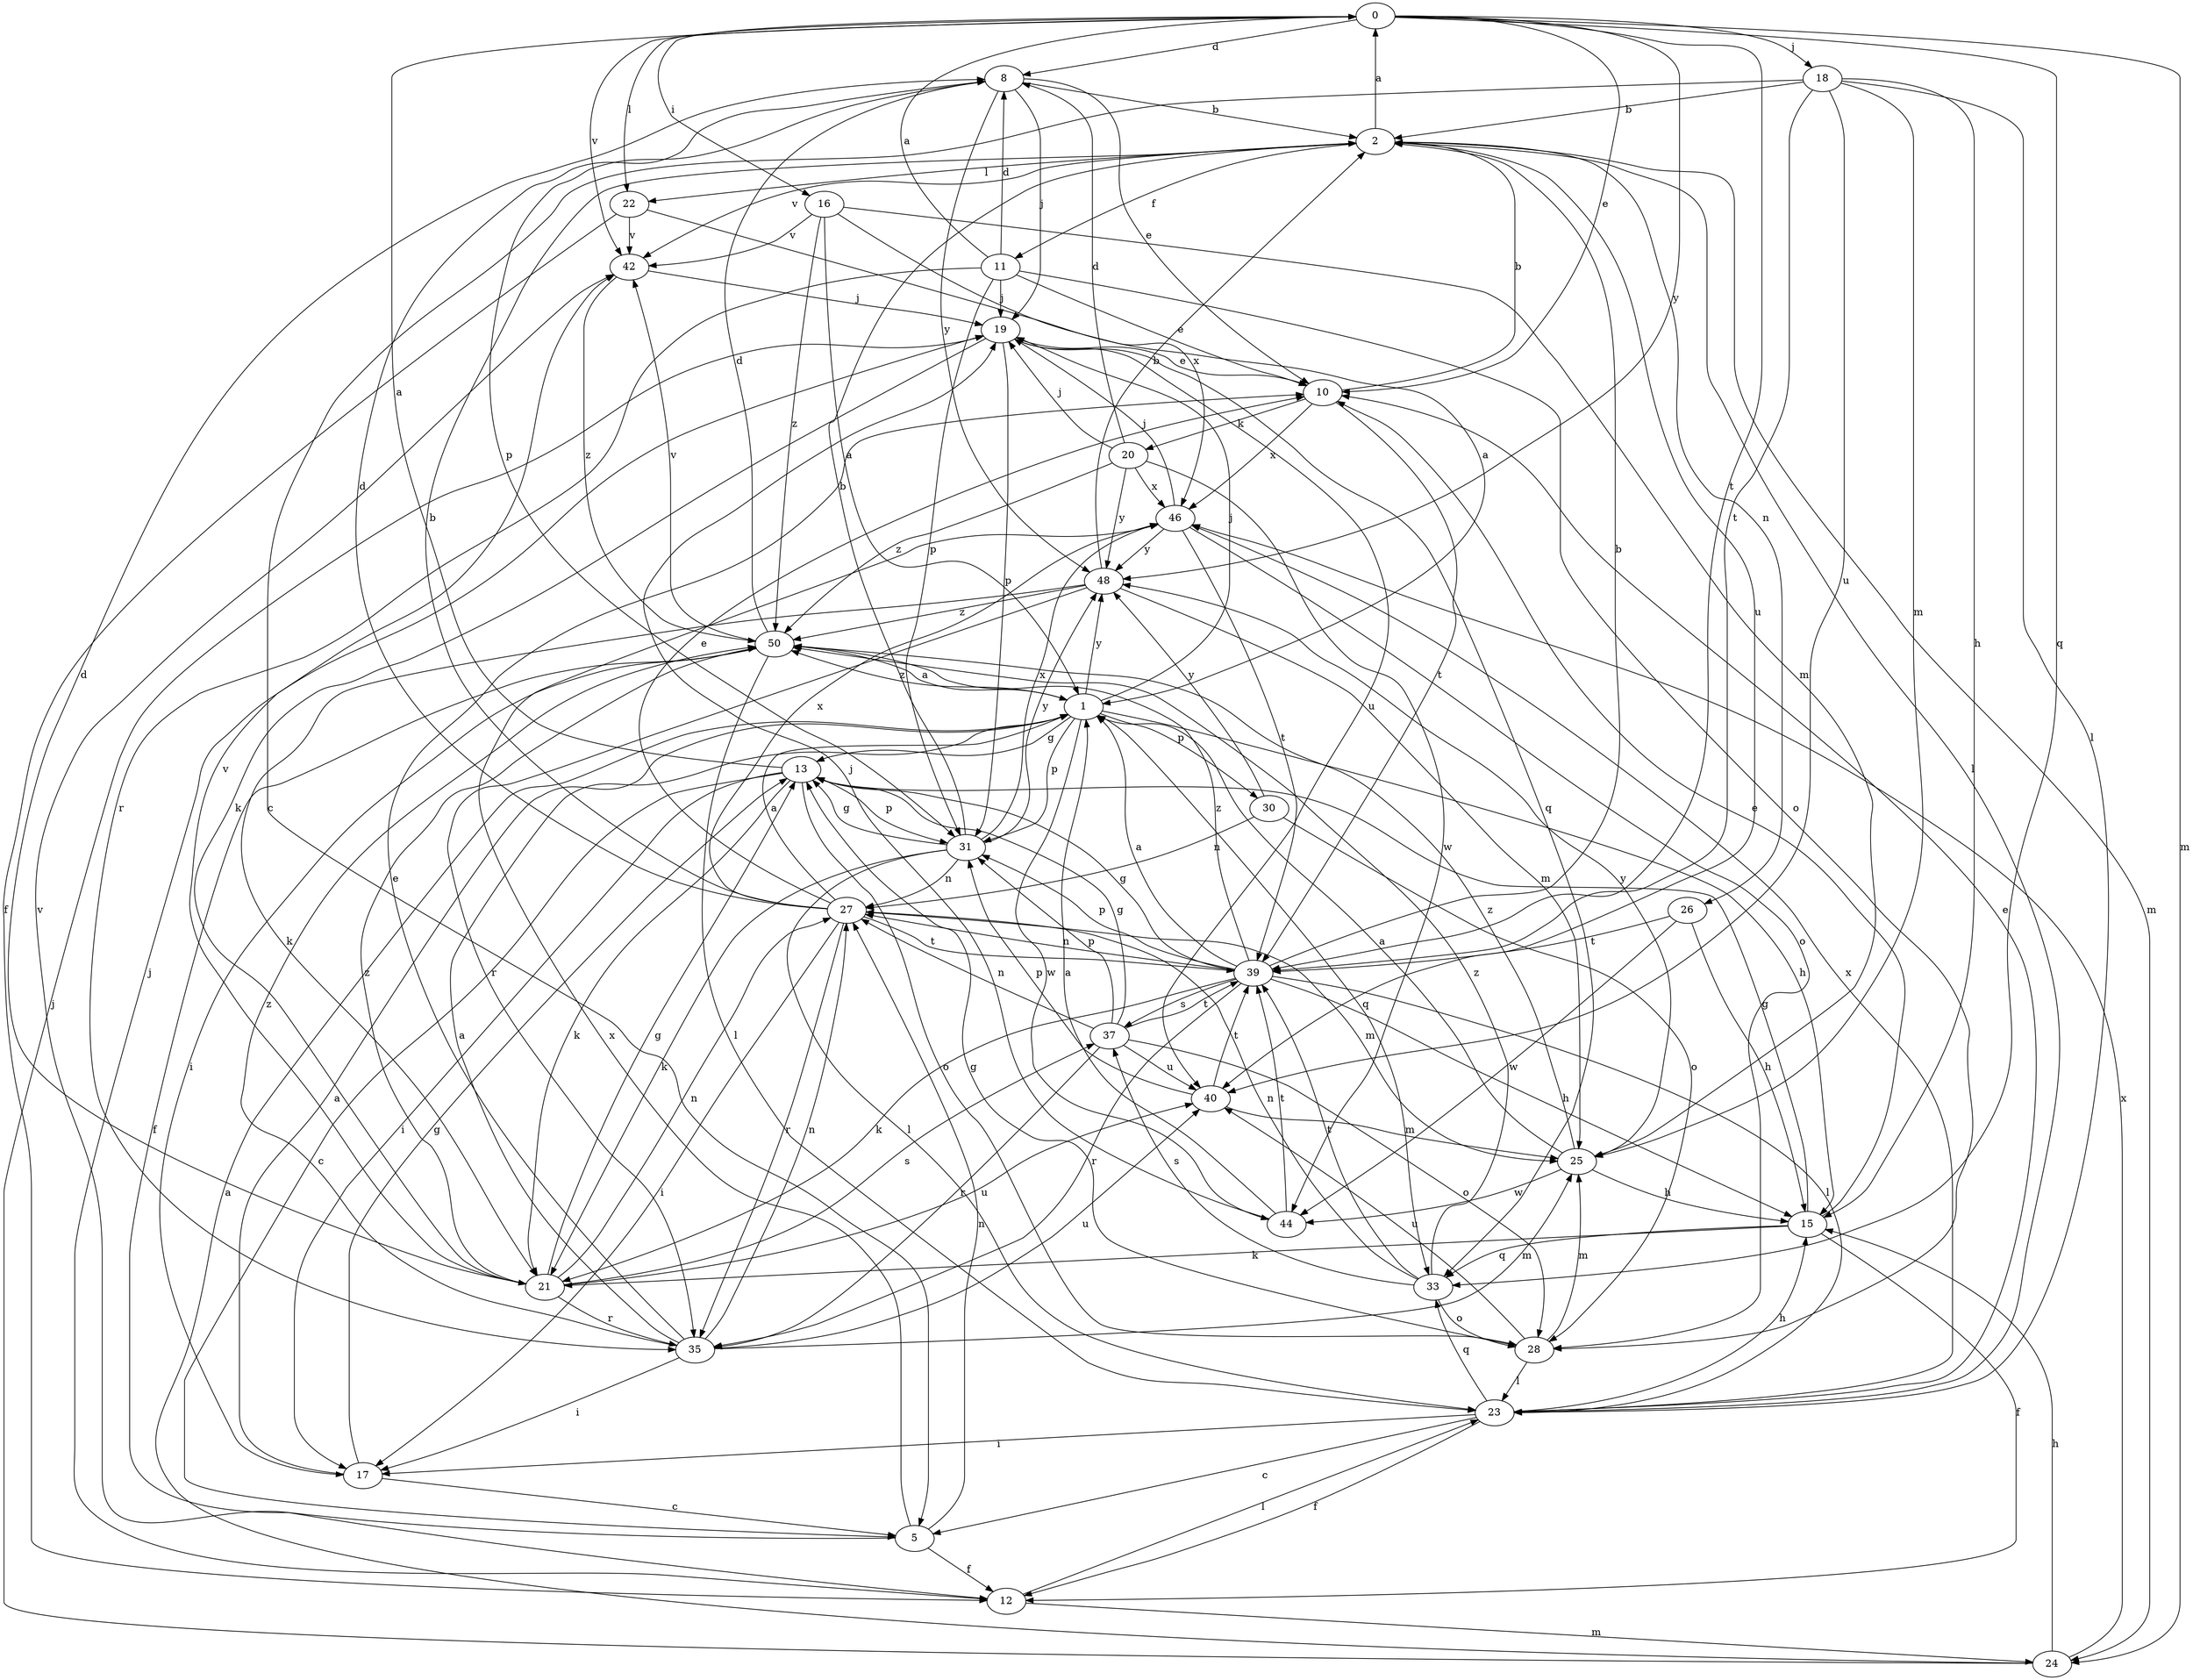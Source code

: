 strict digraph  {
0;
1;
2;
5;
8;
10;
11;
12;
13;
15;
16;
17;
18;
19;
20;
21;
22;
23;
24;
25;
26;
27;
28;
30;
31;
33;
35;
37;
39;
40;
42;
44;
46;
48;
50;
0 -> 8  [label=d];
0 -> 10  [label=e];
0 -> 16  [label=i];
0 -> 18  [label=j];
0 -> 22  [label=l];
0 -> 24  [label=m];
0 -> 33  [label=q];
0 -> 39  [label=t];
0 -> 42  [label=v];
0 -> 48  [label=y];
1 -> 13  [label=g];
1 -> 15  [label=h];
1 -> 19  [label=j];
1 -> 30  [label=p];
1 -> 31  [label=p];
1 -> 33  [label=q];
1 -> 44  [label=w];
1 -> 48  [label=y];
1 -> 50  [label=z];
2 -> 0  [label=a];
2 -> 11  [label=f];
2 -> 22  [label=l];
2 -> 23  [label=l];
2 -> 24  [label=m];
2 -> 26  [label=n];
2 -> 40  [label=u];
2 -> 42  [label=v];
5 -> 12  [label=f];
5 -> 27  [label=n];
5 -> 42  [label=v];
5 -> 46  [label=x];
8 -> 2  [label=b];
8 -> 10  [label=e];
8 -> 19  [label=j];
8 -> 31  [label=p];
8 -> 48  [label=y];
10 -> 2  [label=b];
10 -> 20  [label=k];
10 -> 39  [label=t];
10 -> 46  [label=x];
11 -> 0  [label=a];
11 -> 8  [label=d];
11 -> 10  [label=e];
11 -> 19  [label=j];
11 -> 28  [label=o];
11 -> 31  [label=p];
11 -> 35  [label=r];
12 -> 19  [label=j];
12 -> 23  [label=l];
12 -> 24  [label=m];
13 -> 0  [label=a];
13 -> 5  [label=c];
13 -> 17  [label=i];
13 -> 21  [label=k];
13 -> 28  [label=o];
13 -> 31  [label=p];
15 -> 10  [label=e];
15 -> 12  [label=f];
15 -> 13  [label=g];
15 -> 21  [label=k];
15 -> 33  [label=q];
16 -> 1  [label=a];
16 -> 25  [label=m];
16 -> 42  [label=v];
16 -> 46  [label=x];
16 -> 50  [label=z];
17 -> 1  [label=a];
17 -> 5  [label=c];
17 -> 13  [label=g];
18 -> 2  [label=b];
18 -> 5  [label=c];
18 -> 15  [label=h];
18 -> 23  [label=l];
18 -> 25  [label=m];
18 -> 39  [label=t];
18 -> 40  [label=u];
19 -> 10  [label=e];
19 -> 21  [label=k];
19 -> 31  [label=p];
19 -> 33  [label=q];
19 -> 40  [label=u];
20 -> 8  [label=d];
20 -> 19  [label=j];
20 -> 44  [label=w];
20 -> 46  [label=x];
20 -> 48  [label=y];
20 -> 50  [label=z];
21 -> 8  [label=d];
21 -> 13  [label=g];
21 -> 27  [label=n];
21 -> 35  [label=r];
21 -> 37  [label=s];
21 -> 40  [label=u];
21 -> 42  [label=v];
21 -> 50  [label=z];
22 -> 1  [label=a];
22 -> 12  [label=f];
22 -> 42  [label=v];
23 -> 5  [label=c];
23 -> 10  [label=e];
23 -> 12  [label=f];
23 -> 15  [label=h];
23 -> 17  [label=i];
23 -> 33  [label=q];
23 -> 46  [label=x];
24 -> 1  [label=a];
24 -> 15  [label=h];
24 -> 19  [label=j];
24 -> 46  [label=x];
25 -> 1  [label=a];
25 -> 15  [label=h];
25 -> 44  [label=w];
25 -> 48  [label=y];
25 -> 50  [label=z];
26 -> 15  [label=h];
26 -> 39  [label=t];
26 -> 44  [label=w];
27 -> 1  [label=a];
27 -> 2  [label=b];
27 -> 8  [label=d];
27 -> 10  [label=e];
27 -> 17  [label=i];
27 -> 25  [label=m];
27 -> 35  [label=r];
27 -> 39  [label=t];
27 -> 46  [label=x];
28 -> 13  [label=g];
28 -> 23  [label=l];
28 -> 25  [label=m];
28 -> 40  [label=u];
30 -> 27  [label=n];
30 -> 28  [label=o];
30 -> 48  [label=y];
31 -> 2  [label=b];
31 -> 13  [label=g];
31 -> 21  [label=k];
31 -> 23  [label=l];
31 -> 27  [label=n];
31 -> 46  [label=x];
31 -> 48  [label=y];
33 -> 27  [label=n];
33 -> 28  [label=o];
33 -> 37  [label=s];
33 -> 39  [label=t];
33 -> 50  [label=z];
35 -> 1  [label=a];
35 -> 10  [label=e];
35 -> 17  [label=i];
35 -> 25  [label=m];
35 -> 27  [label=n];
35 -> 40  [label=u];
35 -> 50  [label=z];
37 -> 13  [label=g];
37 -> 27  [label=n];
37 -> 28  [label=o];
37 -> 31  [label=p];
37 -> 35  [label=r];
37 -> 39  [label=t];
37 -> 40  [label=u];
39 -> 1  [label=a];
39 -> 2  [label=b];
39 -> 13  [label=g];
39 -> 15  [label=h];
39 -> 21  [label=k];
39 -> 23  [label=l];
39 -> 27  [label=n];
39 -> 31  [label=p];
39 -> 35  [label=r];
39 -> 37  [label=s];
39 -> 50  [label=z];
40 -> 25  [label=m];
40 -> 31  [label=p];
40 -> 39  [label=t];
42 -> 19  [label=j];
42 -> 50  [label=z];
44 -> 1  [label=a];
44 -> 19  [label=j];
44 -> 39  [label=t];
46 -> 19  [label=j];
46 -> 28  [label=o];
46 -> 39  [label=t];
46 -> 48  [label=y];
48 -> 2  [label=b];
48 -> 21  [label=k];
48 -> 25  [label=m];
48 -> 35  [label=r];
48 -> 50  [label=z];
50 -> 1  [label=a];
50 -> 8  [label=d];
50 -> 12  [label=f];
50 -> 17  [label=i];
50 -> 23  [label=l];
50 -> 42  [label=v];
}
